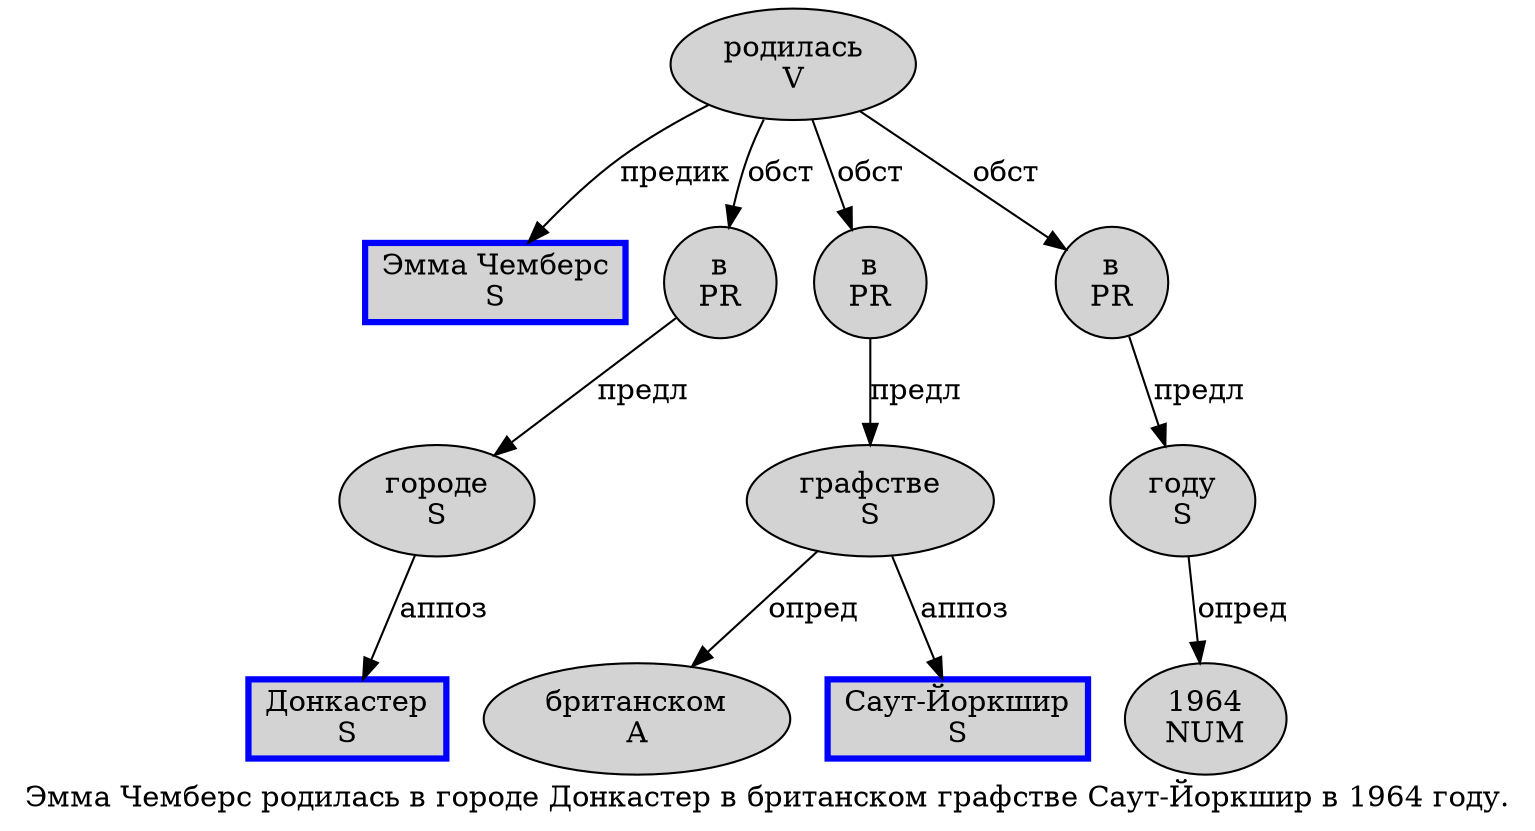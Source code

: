 digraph SENTENCE_793 {
	graph [label="Эмма Чемберс родилась в городе Донкастер в британском графстве Саут-Йоркшир в 1964 году."]
	node [style=filled]
		0 [label="Эмма Чемберс
S" color=blue fillcolor=lightgray penwidth=3 shape=box]
		1 [label="родилась
V" color="" fillcolor=lightgray penwidth=1 shape=ellipse]
		2 [label="в
PR" color="" fillcolor=lightgray penwidth=1 shape=ellipse]
		3 [label="городе
S" color="" fillcolor=lightgray penwidth=1 shape=ellipse]
		4 [label="Донкастер
S" color=blue fillcolor=lightgray penwidth=3 shape=box]
		5 [label="в
PR" color="" fillcolor=lightgray penwidth=1 shape=ellipse]
		6 [label="британском
A" color="" fillcolor=lightgray penwidth=1 shape=ellipse]
		7 [label="графстве
S" color="" fillcolor=lightgray penwidth=1 shape=ellipse]
		8 [label="Саут-Йоркшир
S" color=blue fillcolor=lightgray penwidth=3 shape=box]
		9 [label="в
PR" color="" fillcolor=lightgray penwidth=1 shape=ellipse]
		10 [label="1964
NUM" color="" fillcolor=lightgray penwidth=1 shape=ellipse]
		11 [label="году
S" color="" fillcolor=lightgray penwidth=1 shape=ellipse]
			9 -> 11 [label="предл"]
			1 -> 0 [label="предик"]
			1 -> 2 [label="обст"]
			1 -> 5 [label="обст"]
			1 -> 9 [label="обст"]
			7 -> 6 [label="опред"]
			7 -> 8 [label="аппоз"]
			3 -> 4 [label="аппоз"]
			2 -> 3 [label="предл"]
			5 -> 7 [label="предл"]
			11 -> 10 [label="опред"]
}